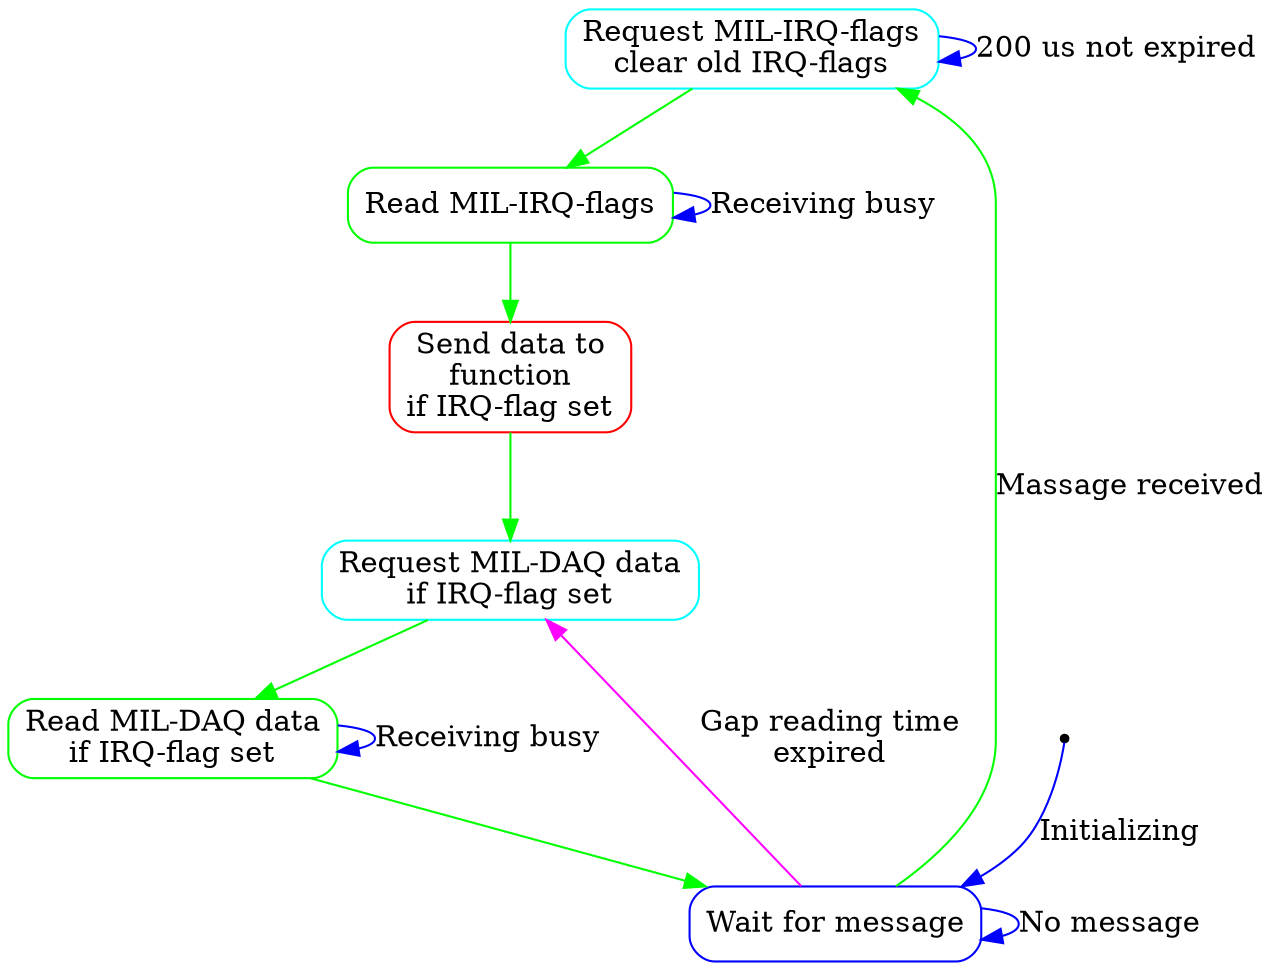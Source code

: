digraph "generated by DocFsm" {
	node [shape = Mrecord];
	ST_PREPARE_0 [label = "Request MIL-IRQ-flags\nclear old IRQ-flags", color = cyan];
	ST_DATA_AQUISITION_0 [label = "Request MIL-DAQ data\nif IRQ-flag set", color = cyan];
	ST_WAIT_0 [label = "Wait for message", color = blue];
	ST_FETCH_STATUS_0 [label = "Read MIL-IRQ-flags", color = green];
	ST_HANDLE_IRQS_0 [label = "Send data to\nfunction\nif IRQ-flag set", color = red];
	ST_FETCH_DATA_0 [label = "Read MIL-DAQ data\nif IRQ-flag set", color = green];
	entry0_0 [shape = point, label = "entry0"];
	ST_PREPARE_0 -> ST_PREPARE_0 [label = "200 us not expired", color = blue];
	ST_PREPARE_0 -> ST_FETCH_STATUS_0 [color = green];
	ST_DATA_AQUISITION_0 -> ST_FETCH_DATA_0 [color = green];
	ST_WAIT_0 -> ST_PREPARE_0 [label = "Massage received", color = green];
	ST_WAIT_0 -> ST_DATA_AQUISITION_0 [label = "Gap reading time\nexpired", color = magenta];
	ST_WAIT_0 -> ST_WAIT_0 [label = "No message", color = blue];
	ST_FETCH_STATUS_0 -> ST_FETCH_STATUS_0 [label = "Receiving busy", color = blue];
	ST_FETCH_STATUS_0 -> ST_HANDLE_IRQS_0 [color = green];
	ST_HANDLE_IRQS_0 -> ST_DATA_AQUISITION_0 [color = green];
	ST_FETCH_DATA_0 -> ST_FETCH_DATA_0 [label = "Receiving busy", color = blue];
	ST_FETCH_DATA_0 -> ST_WAIT_0 [color = green];
	entry0_0 -> ST_WAIT_0 [label = "Initializing", color = blue];
}
